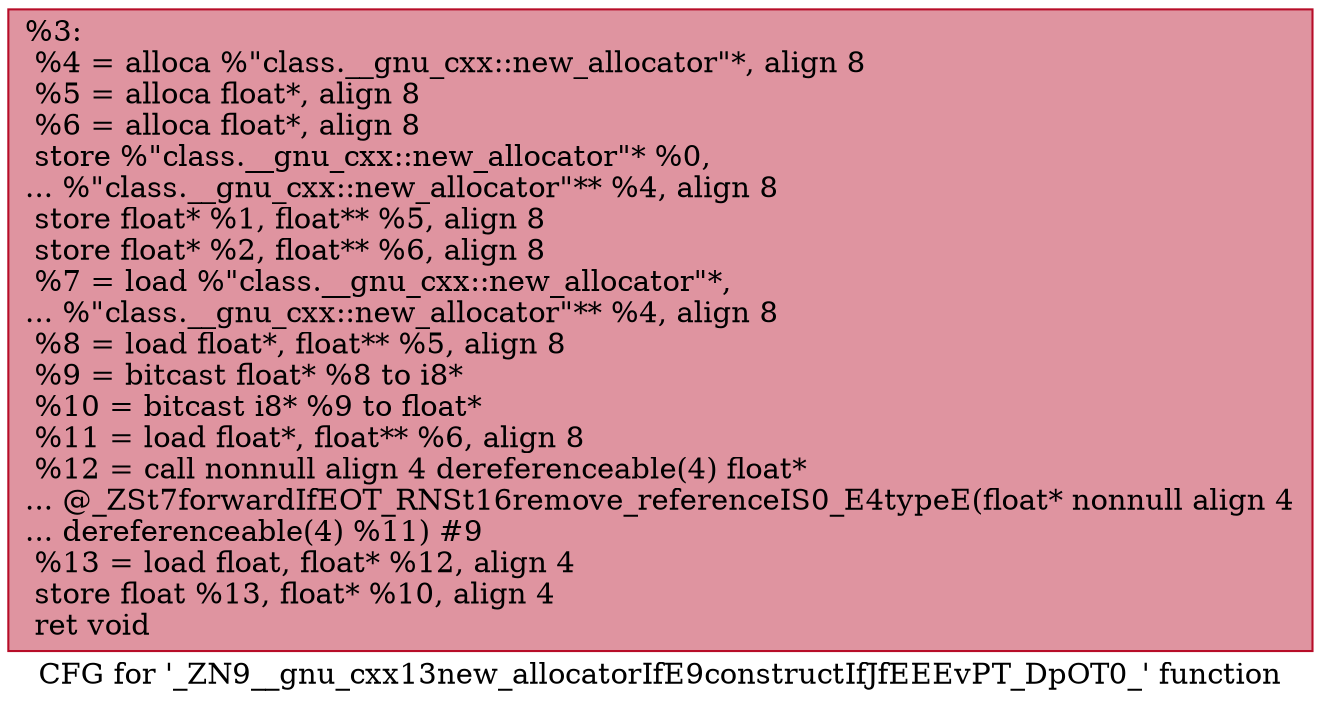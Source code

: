 digraph "CFG for '_ZN9__gnu_cxx13new_allocatorIfE9constructIfJfEEEvPT_DpOT0_' function" {
	label="CFG for '_ZN9__gnu_cxx13new_allocatorIfE9constructIfJfEEEvPT_DpOT0_' function";

	Node0x55a6d766f1b0 [shape=record,color="#b70d28ff", style=filled, fillcolor="#b70d2870",label="{%3:\l  %4 = alloca %\"class.__gnu_cxx::new_allocator\"*, align 8\l  %5 = alloca float*, align 8\l  %6 = alloca float*, align 8\l  store %\"class.__gnu_cxx::new_allocator\"* %0,\l... %\"class.__gnu_cxx::new_allocator\"** %4, align 8\l  store float* %1, float** %5, align 8\l  store float* %2, float** %6, align 8\l  %7 = load %\"class.__gnu_cxx::new_allocator\"*,\l... %\"class.__gnu_cxx::new_allocator\"** %4, align 8\l  %8 = load float*, float** %5, align 8\l  %9 = bitcast float* %8 to i8*\l  %10 = bitcast i8* %9 to float*\l  %11 = load float*, float** %6, align 8\l  %12 = call nonnull align 4 dereferenceable(4) float*\l... @_ZSt7forwardIfEOT_RNSt16remove_referenceIS0_E4typeE(float* nonnull align 4\l... dereferenceable(4) %11) #9\l  %13 = load float, float* %12, align 4\l  store float %13, float* %10, align 4\l  ret void\l}"];
}
